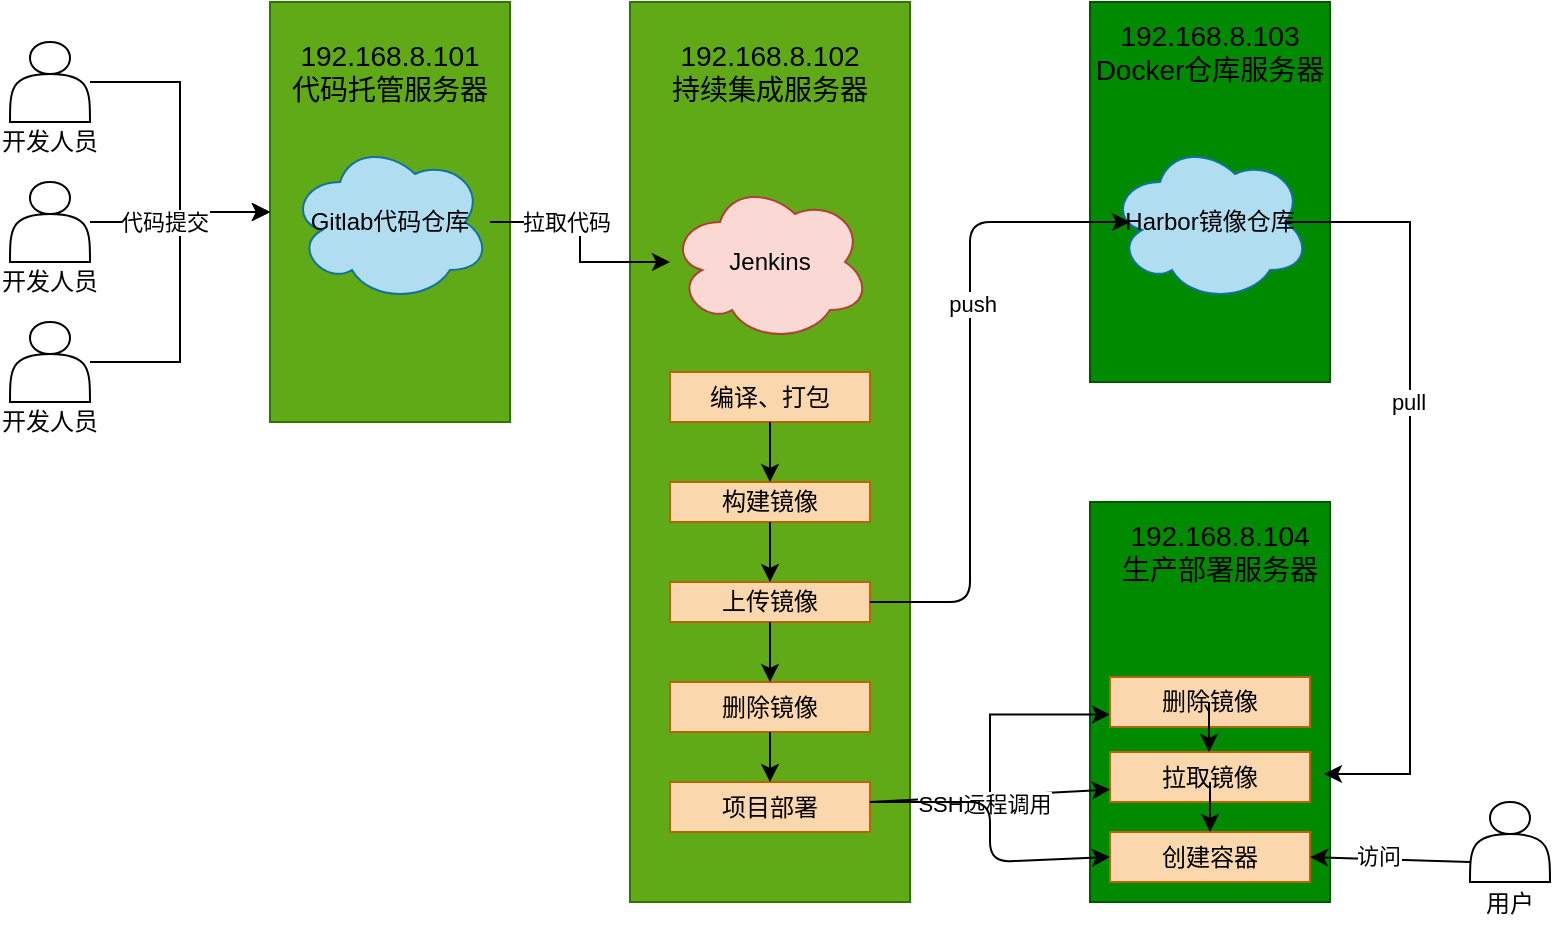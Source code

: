 <mxfile version="14.9.2" type="github">
  <diagram id="fjrZGpHGLL3Sn7Pny3cT" name="Page-1">
    <mxGraphModel dx="983" dy="530" grid="1" gridSize="10" guides="1" tooltips="1" connect="1" arrows="1" fold="1" page="1" pageScale="1" pageWidth="827" pageHeight="1169" math="0" shadow="0">
      <root>
        <mxCell id="0" />
        <mxCell id="1" parent="0" />
        <mxCell id="ySgAJ4QI3XLkfdpez1up-10" value="" style="edgeStyle=orthogonalEdgeStyle;rounded=0;orthogonalLoop=1;jettySize=auto;html=1;" parent="1" source="ySgAJ4QI3XLkfdpez1up-2" target="ySgAJ4QI3XLkfdpez1up-4" edge="1">
          <mxGeometry relative="1" as="geometry" />
        </mxCell>
        <mxCell id="ySgAJ4QI3XLkfdpez1up-2" value="" style="shape=actor;whiteSpace=wrap;html=1;" parent="1" vertex="1">
          <mxGeometry x="20" y="100" width="40" height="40" as="geometry" />
        </mxCell>
        <mxCell id="ySgAJ4QI3XLkfdpez1up-4" value="" style="verticalLabelPosition=bottom;verticalAlign=top;html=1;shape=mxgraph.basic.rect;fillColor2=none;strokeWidth=1;size=20;indent=5;fillColor=#60a917;strokeColor=#2D7600;fontColor=#ffffff;" parent="1" vertex="1">
          <mxGeometry x="150" y="80" width="120" height="210" as="geometry" />
        </mxCell>
        <mxCell id="ySgAJ4QI3XLkfdpez1up-5" value="" style="verticalLabelPosition=bottom;verticalAlign=top;html=1;shape=mxgraph.basic.rect;fillColor2=none;strokeWidth=1;size=20;indent=5;fillColor=#60a917;strokeColor=#2D7600;fontColor=#ffffff;" parent="1" vertex="1">
          <mxGeometry x="330" y="80" width="140" height="450" as="geometry" />
        </mxCell>
        <mxCell id="ySgAJ4QI3XLkfdpez1up-6" value="" style="verticalLabelPosition=bottom;verticalAlign=top;html=1;shape=mxgraph.basic.rect;fillColor2=none;strokeWidth=1;size=20;indent=5;fillColor=#008a00;strokeColor=#005700;fontColor=#ffffff;" parent="1" vertex="1">
          <mxGeometry x="560" y="80" width="120" height="190" as="geometry" />
        </mxCell>
        <mxCell id="ySgAJ4QI3XLkfdpez1up-7" value="" style="verticalLabelPosition=bottom;verticalAlign=top;html=1;shape=mxgraph.basic.rect;fillColor2=none;strokeWidth=1;size=20;indent=5;fillColor=#008a00;strokeColor=#005700;fontColor=#ffffff;" parent="1" vertex="1">
          <mxGeometry x="560" y="330" width="120" height="200" as="geometry" />
        </mxCell>
        <mxCell id="ySgAJ4QI3XLkfdpez1up-11" value="" style="edgeStyle=orthogonalEdgeStyle;rounded=0;orthogonalLoop=1;jettySize=auto;html=1;" parent="1" source="ySgAJ4QI3XLkfdpez1up-8" target="ySgAJ4QI3XLkfdpez1up-4" edge="1">
          <mxGeometry relative="1" as="geometry" />
        </mxCell>
        <mxCell id="ySgAJ4QI3XLkfdpez1up-8" value="" style="shape=actor;whiteSpace=wrap;html=1;" parent="1" vertex="1">
          <mxGeometry x="20" y="170" width="40" height="40" as="geometry" />
        </mxCell>
        <mxCell id="ySgAJ4QI3XLkfdpez1up-12" value="" style="edgeStyle=orthogonalEdgeStyle;rounded=0;orthogonalLoop=1;jettySize=auto;html=1;" parent="1" source="ySgAJ4QI3XLkfdpez1up-9" target="ySgAJ4QI3XLkfdpez1up-4" edge="1">
          <mxGeometry relative="1" as="geometry" />
        </mxCell>
        <mxCell id="ySgAJ4QI3XLkfdpez1up-13" value="代码提交" style="edgeLabel;html=1;align=center;verticalAlign=middle;resizable=0;points=[];" parent="ySgAJ4QI3XLkfdpez1up-12" vertex="1" connectable="0">
          <mxGeometry x="0.438" y="4" relative="1" as="geometry">
            <mxPoint x="-4" y="3" as="offset" />
          </mxGeometry>
        </mxCell>
        <mxCell id="ySgAJ4QI3XLkfdpez1up-9" value="" style="shape=actor;whiteSpace=wrap;html=1;" parent="1" vertex="1">
          <mxGeometry x="20" y="240" width="40" height="40" as="geometry" />
        </mxCell>
        <mxCell id="ySgAJ4QI3XLkfdpez1up-15" value="开发人员" style="text;html=1;strokeColor=none;fillColor=none;align=center;verticalAlign=middle;whiteSpace=wrap;rounded=0;" parent="1" vertex="1">
          <mxGeometry x="15" y="140" width="50" height="20" as="geometry" />
        </mxCell>
        <mxCell id="ySgAJ4QI3XLkfdpez1up-16" value="开发人员" style="text;html=1;strokeColor=none;fillColor=none;align=center;verticalAlign=middle;whiteSpace=wrap;rounded=0;" parent="1" vertex="1">
          <mxGeometry x="15" y="210" width="50" height="20" as="geometry" />
        </mxCell>
        <mxCell id="ySgAJ4QI3XLkfdpez1up-17" value="开发人员" style="text;html=1;strokeColor=none;fillColor=none;align=center;verticalAlign=middle;whiteSpace=wrap;rounded=0;" parent="1" vertex="1">
          <mxGeometry x="15" y="280" width="50" height="20" as="geometry" />
        </mxCell>
        <mxCell id="ySgAJ4QI3XLkfdpez1up-18" value="&lt;font style=&quot;font-size: 14px&quot;&gt;192.168.8.101&lt;br&gt;代码托管服务器&lt;/font&gt;" style="text;html=1;strokeColor=none;fillColor=none;align=center;verticalAlign=middle;whiteSpace=wrap;rounded=0;" parent="1" vertex="1">
          <mxGeometry x="160" y="90" width="100" height="50" as="geometry" />
        </mxCell>
        <mxCell id="ySgAJ4QI3XLkfdpez1up-23" value="" style="edgeStyle=orthogonalEdgeStyle;rounded=0;orthogonalLoop=1;jettySize=auto;html=1;" parent="1" source="ySgAJ4QI3XLkfdpez1up-19" target="ySgAJ4QI3XLkfdpez1up-22" edge="1">
          <mxGeometry relative="1" as="geometry" />
        </mxCell>
        <mxCell id="ySgAJ4QI3XLkfdpez1up-24" value="拉取代码" style="edgeLabel;html=1;align=center;verticalAlign=middle;resizable=0;points=[];" parent="ySgAJ4QI3XLkfdpez1up-23" vertex="1" connectable="0">
          <mxGeometry x="-0.32" relative="1" as="geometry">
            <mxPoint as="offset" />
          </mxGeometry>
        </mxCell>
        <mxCell id="ySgAJ4QI3XLkfdpez1up-19" value="Gitlab代码仓库" style="ellipse;shape=cloud;whiteSpace=wrap;html=1;fillColor=#b1ddf0;strokeColor=#10739e;" parent="1" vertex="1">
          <mxGeometry x="160" y="150" width="100" height="80" as="geometry" />
        </mxCell>
        <mxCell id="ySgAJ4QI3XLkfdpez1up-21" value="&lt;font style=&quot;font-size: 14px&quot;&gt;192.168.8.102&lt;br&gt;持续集成服务器&lt;/font&gt;" style="text;html=1;strokeColor=none;fillColor=none;align=center;verticalAlign=middle;whiteSpace=wrap;rounded=0;" parent="1" vertex="1">
          <mxGeometry x="350" y="90" width="100" height="50" as="geometry" />
        </mxCell>
        <mxCell id="ySgAJ4QI3XLkfdpez1up-22" value="Jenkins" style="ellipse;shape=cloud;whiteSpace=wrap;html=1;fillColor=#fad9d5;strokeColor=#ae4132;" parent="1" vertex="1">
          <mxGeometry x="350" y="170" width="100" height="80" as="geometry" />
        </mxCell>
        <mxCell id="ySgAJ4QI3XLkfdpez1up-25" value="编译、打包" style="text;html=1;strokeColor=#b46504;fillColor=#fad7ac;align=center;verticalAlign=middle;whiteSpace=wrap;rounded=0;" parent="1" vertex="1">
          <mxGeometry x="350" y="265" width="100" height="25" as="geometry" />
        </mxCell>
        <mxCell id="ySgAJ4QI3XLkfdpez1up-26" value="构建镜像" style="text;html=1;strokeColor=#b46504;fillColor=#fad7ac;align=center;verticalAlign=middle;whiteSpace=wrap;rounded=0;" parent="1" vertex="1">
          <mxGeometry x="350" y="320" width="100" height="20" as="geometry" />
        </mxCell>
        <mxCell id="ySgAJ4QI3XLkfdpez1up-27" value="上传镜像" style="text;html=1;strokeColor=#b46504;fillColor=#fad7ac;align=center;verticalAlign=middle;whiteSpace=wrap;rounded=0;" parent="1" vertex="1">
          <mxGeometry x="350" y="370" width="100" height="20" as="geometry" />
        </mxCell>
        <mxCell id="ySgAJ4QI3XLkfdpez1up-28" value="删除镜像" style="text;html=1;strokeColor=#b46504;fillColor=#fad7ac;align=center;verticalAlign=middle;whiteSpace=wrap;rounded=0;" parent="1" vertex="1">
          <mxGeometry x="350" y="420" width="100" height="25" as="geometry" />
        </mxCell>
        <mxCell id="ySgAJ4QI3XLkfdpez1up-66" value="" style="edgeStyle=orthogonalEdgeStyle;rounded=0;orthogonalLoop=1;jettySize=auto;html=1;entryX=0;entryY=0.75;entryDx=0;entryDy=0;" parent="1" source="ySgAJ4QI3XLkfdpez1up-29" target="ySgAJ4QI3XLkfdpez1up-47" edge="1">
          <mxGeometry relative="1" as="geometry">
            <Array as="points">
              <mxPoint x="510" y="480" />
              <mxPoint x="510" y="436" />
            </Array>
          </mxGeometry>
        </mxCell>
        <mxCell id="ySgAJ4QI3XLkfdpez1up-29" value="项目部署" style="text;html=1;strokeColor=#b46504;fillColor=#fad7ac;align=center;verticalAlign=middle;whiteSpace=wrap;rounded=0;" parent="1" vertex="1">
          <mxGeometry x="350" y="470" width="100" height="25" as="geometry" />
        </mxCell>
        <mxCell id="ySgAJ4QI3XLkfdpez1up-35" value="" style="endArrow=classic;html=1;exitX=0.5;exitY=1;exitDx=0;exitDy=0;" parent="1" source="ySgAJ4QI3XLkfdpez1up-25" edge="1">
          <mxGeometry width="50" height="50" relative="1" as="geometry">
            <mxPoint x="390" y="400" as="sourcePoint" />
            <mxPoint x="400" y="320" as="targetPoint" />
          </mxGeometry>
        </mxCell>
        <mxCell id="ySgAJ4QI3XLkfdpez1up-40" value="" style="endArrow=classic;html=1;exitX=0.5;exitY=1;exitDx=0;exitDy=0;entryX=0.5;entryY=0;entryDx=0;entryDy=0;" parent="1" source="ySgAJ4QI3XLkfdpez1up-26" target="ySgAJ4QI3XLkfdpez1up-27" edge="1">
          <mxGeometry width="50" height="50" relative="1" as="geometry">
            <mxPoint x="390" y="400" as="sourcePoint" />
            <mxPoint x="440" y="350" as="targetPoint" />
          </mxGeometry>
        </mxCell>
        <mxCell id="ySgAJ4QI3XLkfdpez1up-41" value="" style="endArrow=classic;html=1;entryX=0.5;entryY=0;entryDx=0;entryDy=0;exitX=0.5;exitY=1;exitDx=0;exitDy=0;" parent="1" source="ySgAJ4QI3XLkfdpez1up-27" target="ySgAJ4QI3XLkfdpez1up-28" edge="1">
          <mxGeometry width="50" height="50" relative="1" as="geometry">
            <mxPoint x="390" y="400" as="sourcePoint" />
            <mxPoint x="440" y="350" as="targetPoint" />
          </mxGeometry>
        </mxCell>
        <mxCell id="ySgAJ4QI3XLkfdpez1up-42" value="" style="endArrow=classic;html=1;entryX=0.5;entryY=0;entryDx=0;entryDy=0;exitX=0.5;exitY=1;exitDx=0;exitDy=0;" parent="1" source="ySgAJ4QI3XLkfdpez1up-28" target="ySgAJ4QI3XLkfdpez1up-29" edge="1">
          <mxGeometry width="50" height="50" relative="1" as="geometry">
            <mxPoint x="390" y="400" as="sourcePoint" />
            <mxPoint x="440" y="350" as="targetPoint" />
          </mxGeometry>
        </mxCell>
        <mxCell id="-vbE9lyTLZsQPdxsmDCV-2" style="edgeStyle=orthogonalEdgeStyle;rounded=0;orthogonalLoop=1;jettySize=auto;html=1;exitX=0.875;exitY=0.5;exitDx=0;exitDy=0;exitPerimeter=0;entryX=0.975;entryY=0.68;entryDx=0;entryDy=0;entryPerimeter=0;" edge="1" parent="1" source="ySgAJ4QI3XLkfdpez1up-44" target="ySgAJ4QI3XLkfdpez1up-7">
          <mxGeometry relative="1" as="geometry">
            <Array as="points">
              <mxPoint x="720" y="190" />
              <mxPoint x="720" y="466" />
            </Array>
          </mxGeometry>
        </mxCell>
        <mxCell id="-vbE9lyTLZsQPdxsmDCV-4" value="pull" style="edgeLabel;html=1;align=center;verticalAlign=middle;resizable=0;points=[];" vertex="1" connectable="0" parent="-vbE9lyTLZsQPdxsmDCV-2">
          <mxGeometry x="-0.206" y="-1" relative="1" as="geometry">
            <mxPoint y="1" as="offset" />
          </mxGeometry>
        </mxCell>
        <mxCell id="ySgAJ4QI3XLkfdpez1up-44" value="Harbor镜像仓库" style="ellipse;shape=cloud;whiteSpace=wrap;html=1;fillColor=#b1ddf0;strokeColor=#10739e;" parent="1" vertex="1">
          <mxGeometry x="570" y="150" width="100" height="80" as="geometry" />
        </mxCell>
        <mxCell id="ySgAJ4QI3XLkfdpez1up-45" value="&lt;font style=&quot;font-size: 14px&quot;&gt;192.168.8.103&lt;br&gt;Docker仓库服务器&lt;/font&gt;" style="text;html=1;strokeColor=none;fillColor=none;align=center;verticalAlign=middle;whiteSpace=wrap;rounded=0;" parent="1" vertex="1">
          <mxGeometry x="560" y="80" width="120" height="50" as="geometry" />
        </mxCell>
        <mxCell id="ySgAJ4QI3XLkfdpez1up-46" value="&lt;font style=&quot;font-size: 14px&quot;&gt;192.168.8.104&lt;br&gt;生产部署服务器&lt;br&gt;&lt;/font&gt;" style="text;html=1;strokeColor=none;fillColor=none;align=center;verticalAlign=middle;whiteSpace=wrap;rounded=0;" parent="1" vertex="1">
          <mxGeometry x="570" y="330" width="110" height="50" as="geometry" />
        </mxCell>
        <mxCell id="ySgAJ4QI3XLkfdpez1up-47" value="删除镜像" style="text;html=1;strokeColor=#b46504;fillColor=#fad7ac;align=center;verticalAlign=middle;whiteSpace=wrap;rounded=0;" parent="1" vertex="1">
          <mxGeometry x="570" y="417.5" width="100" height="25" as="geometry" />
        </mxCell>
        <mxCell id="ySgAJ4QI3XLkfdpez1up-48" value="拉取镜像" style="text;html=1;strokeColor=#b46504;fillColor=#fad7ac;align=center;verticalAlign=middle;whiteSpace=wrap;rounded=0;" parent="1" vertex="1">
          <mxGeometry x="570" y="455" width="100" height="25" as="geometry" />
        </mxCell>
        <mxCell id="ySgAJ4QI3XLkfdpez1up-49" value="创建容器" style="text;html=1;strokeColor=#b46504;fillColor=#fad7ac;align=center;verticalAlign=middle;whiteSpace=wrap;rounded=0;" parent="1" vertex="1">
          <mxGeometry x="570" y="495" width="100" height="25" as="geometry" />
        </mxCell>
        <mxCell id="ySgAJ4QI3XLkfdpez1up-51" value="" style="shape=actor;whiteSpace=wrap;html=1;" parent="1" vertex="1">
          <mxGeometry x="750" y="480" width="40" height="40" as="geometry" />
        </mxCell>
        <mxCell id="ySgAJ4QI3XLkfdpez1up-52" value="用户" style="text;html=1;strokeColor=none;fillColor=none;align=center;verticalAlign=middle;whiteSpace=wrap;rounded=0;" parent="1" vertex="1">
          <mxGeometry x="750" y="515" width="40" height="32.5" as="geometry" />
        </mxCell>
        <mxCell id="ySgAJ4QI3XLkfdpez1up-53" value="" style="endArrow=classic;html=1;exitX=0;exitY=0.75;exitDx=0;exitDy=0;" parent="1" source="ySgAJ4QI3XLkfdpez1up-51" edge="1">
          <mxGeometry width="50" height="50" relative="1" as="geometry">
            <mxPoint x="620" y="557.5" as="sourcePoint" />
            <mxPoint x="670" y="507.5" as="targetPoint" />
          </mxGeometry>
        </mxCell>
        <mxCell id="ySgAJ4QI3XLkfdpez1up-54" value="访问" style="edgeLabel;html=1;align=center;verticalAlign=middle;resizable=0;points=[];" parent="ySgAJ4QI3XLkfdpez1up-53" vertex="1" connectable="0">
          <mxGeometry x="0.151" y="-2" relative="1" as="geometry">
            <mxPoint as="offset" />
          </mxGeometry>
        </mxCell>
        <mxCell id="ySgAJ4QI3XLkfdpez1up-55" value="" style="endArrow=classic;html=1;" parent="1" edge="1">
          <mxGeometry width="50" height="50" relative="1" as="geometry">
            <mxPoint x="619.5" y="430" as="sourcePoint" />
            <mxPoint x="619.5" y="455" as="targetPoint" />
          </mxGeometry>
        </mxCell>
        <mxCell id="ySgAJ4QI3XLkfdpez1up-58" value="" style="endArrow=classic;html=1;entryX=0;entryY=0.75;entryDx=0;entryDy=0;" parent="1" target="ySgAJ4QI3XLkfdpez1up-48" edge="1">
          <mxGeometry width="50" height="50" relative="1" as="geometry">
            <mxPoint x="450" y="480" as="sourcePoint" />
            <mxPoint x="500" y="430" as="targetPoint" />
          </mxGeometry>
        </mxCell>
        <mxCell id="ySgAJ4QI3XLkfdpez1up-67" value="SSH远程调用" style="edgeLabel;html=1;align=center;verticalAlign=middle;resizable=0;points=[];" parent="ySgAJ4QI3XLkfdpez1up-58" vertex="1" connectable="0">
          <mxGeometry x="-0.053" y="-4" relative="1" as="geometry">
            <mxPoint as="offset" />
          </mxGeometry>
        </mxCell>
        <mxCell id="ySgAJ4QI3XLkfdpez1up-59" value="" style="endArrow=classic;html=1;entryX=0;entryY=0.5;entryDx=0;entryDy=0;" parent="1" target="ySgAJ4QI3XLkfdpez1up-49" edge="1">
          <mxGeometry width="50" height="50" relative="1" as="geometry">
            <mxPoint x="450" y="480" as="sourcePoint" />
            <mxPoint x="500" y="430" as="targetPoint" />
            <Array as="points">
              <mxPoint x="510" y="480" />
              <mxPoint x="510" y="510" />
            </Array>
          </mxGeometry>
        </mxCell>
        <mxCell id="ySgAJ4QI3XLkfdpez1up-61" value="" style="endArrow=classic;html=1;exitX=1;exitY=0.5;exitDx=0;exitDy=0;" parent="1" source="ySgAJ4QI3XLkfdpez1up-27" edge="1">
          <mxGeometry width="50" height="50" relative="1" as="geometry">
            <mxPoint x="460" y="380" as="sourcePoint" />
            <mxPoint x="580" y="190" as="targetPoint" />
            <Array as="points">
              <mxPoint x="500" y="380" />
              <mxPoint x="500" y="190" />
            </Array>
          </mxGeometry>
        </mxCell>
        <mxCell id="ySgAJ4QI3XLkfdpez1up-63" value="push" style="edgeLabel;html=1;align=center;verticalAlign=middle;resizable=0;points=[];" parent="ySgAJ4QI3XLkfdpez1up-61" vertex="1" connectable="0">
          <mxGeometry x="0.245" y="-1" relative="1" as="geometry">
            <mxPoint as="offset" />
          </mxGeometry>
        </mxCell>
        <mxCell id="ySgAJ4QI3XLkfdpez1up-62" value="" style="endArrow=classic;html=1;" parent="1" target="ySgAJ4QI3XLkfdpez1up-49" edge="1">
          <mxGeometry width="50" height="50" relative="1" as="geometry">
            <mxPoint x="620" y="470" as="sourcePoint" />
            <mxPoint x="670" y="420" as="targetPoint" />
          </mxGeometry>
        </mxCell>
      </root>
    </mxGraphModel>
  </diagram>
</mxfile>
